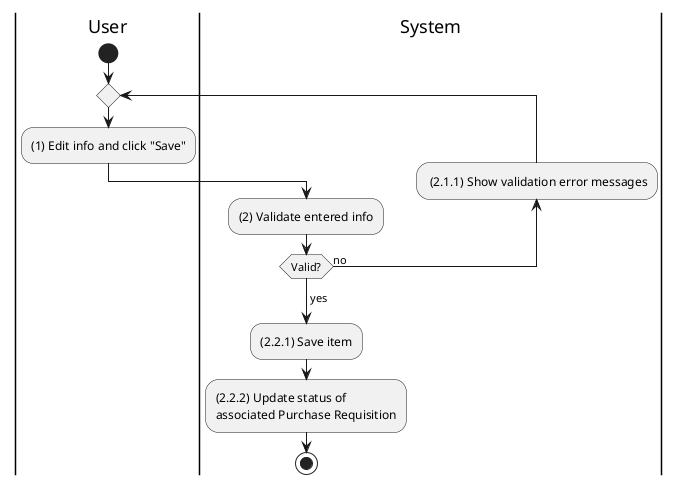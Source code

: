 @startuml purchase-order-update
|u|User
|s|System

|u|
start
repeat
    :(1) Edit info and click "Save";
    |s|
    :(2) Validate entered info;
    backward: (2.1.1) Show validation error messages;
repeat while (Valid?) is (no)
->yes;
:(2.2.1) Save item;
:(2.2.2) Update status of\nassociated Purchase Requisition;
stop
@enduml